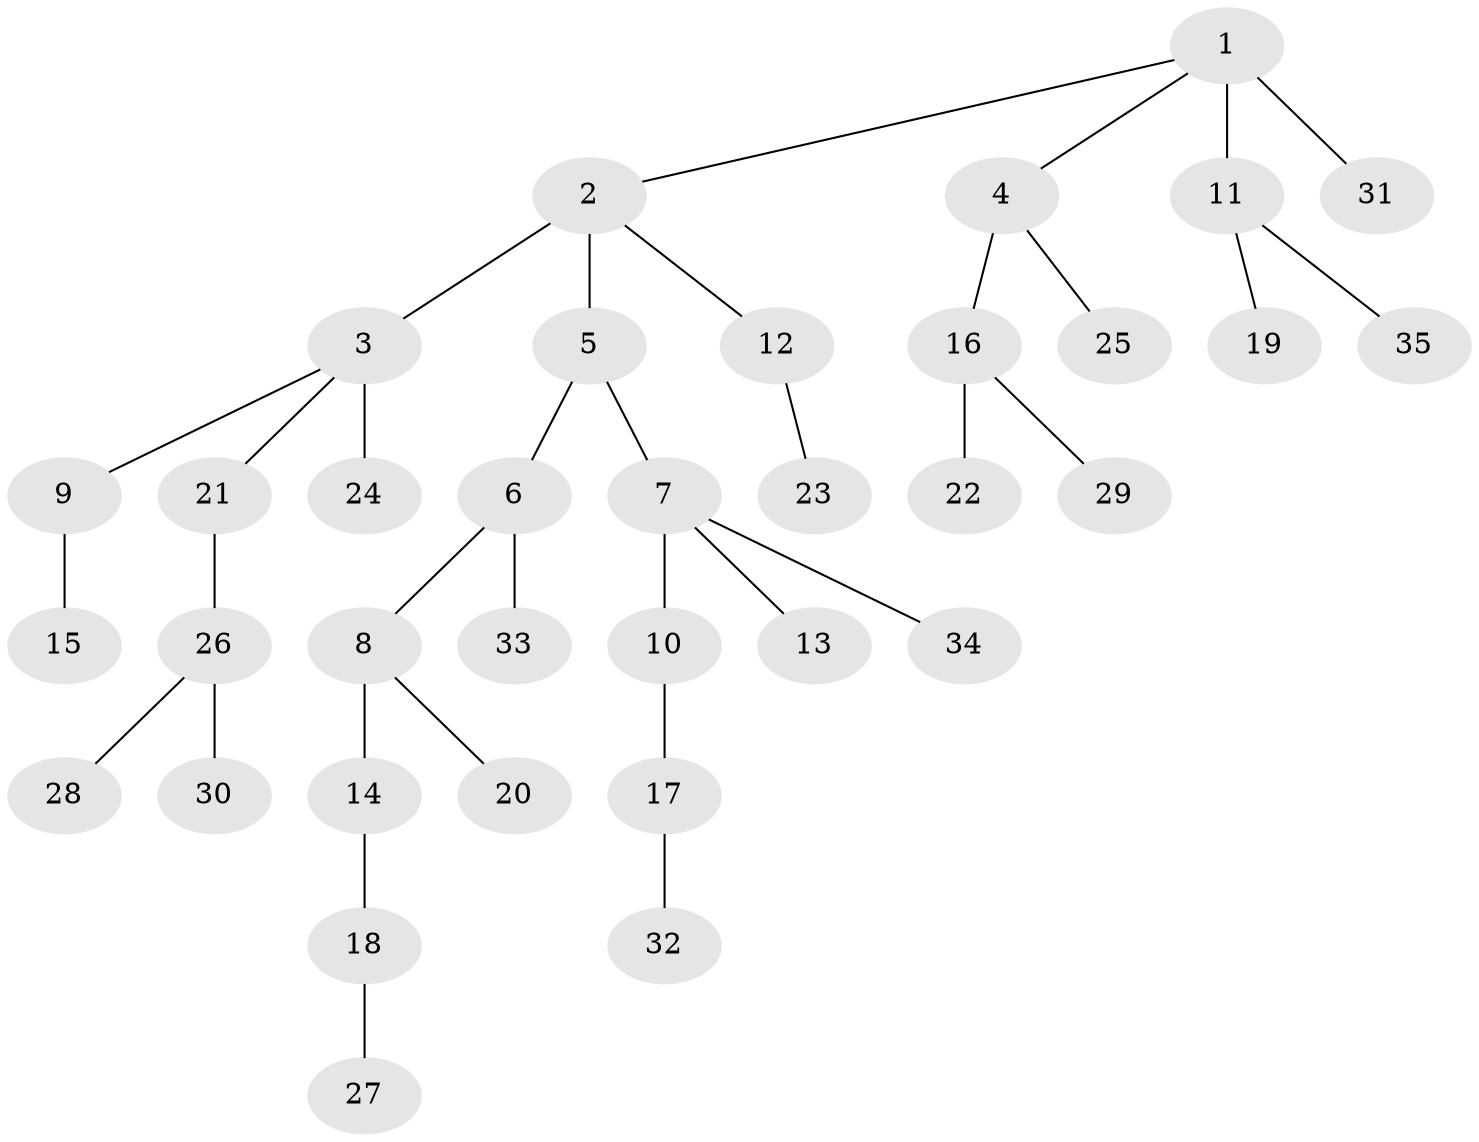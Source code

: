 // original degree distribution, {6: 0.029850746268656716, 4: 0.029850746268656716, 5: 0.014925373134328358, 3: 0.1791044776119403, 2: 0.31343283582089554, 1: 0.43283582089552236}
// Generated by graph-tools (version 1.1) at 2025/36/03/09/25 02:36:29]
// undirected, 35 vertices, 34 edges
graph export_dot {
graph [start="1"]
  node [color=gray90,style=filled];
  1;
  2;
  3;
  4;
  5;
  6;
  7;
  8;
  9;
  10;
  11;
  12;
  13;
  14;
  15;
  16;
  17;
  18;
  19;
  20;
  21;
  22;
  23;
  24;
  25;
  26;
  27;
  28;
  29;
  30;
  31;
  32;
  33;
  34;
  35;
  1 -- 2 [weight=1.0];
  1 -- 4 [weight=1.0];
  1 -- 11 [weight=2.0];
  1 -- 31 [weight=1.0];
  2 -- 3 [weight=2.0];
  2 -- 5 [weight=1.0];
  2 -- 12 [weight=1.0];
  3 -- 9 [weight=1.0];
  3 -- 21 [weight=1.0];
  3 -- 24 [weight=1.0];
  4 -- 16 [weight=2.0];
  4 -- 25 [weight=1.0];
  5 -- 6 [weight=1.0];
  5 -- 7 [weight=1.0];
  6 -- 8 [weight=1.0];
  6 -- 33 [weight=1.0];
  7 -- 10 [weight=1.0];
  7 -- 13 [weight=2.0];
  7 -- 34 [weight=1.0];
  8 -- 14 [weight=1.0];
  8 -- 20 [weight=1.0];
  9 -- 15 [weight=1.0];
  10 -- 17 [weight=1.0];
  11 -- 19 [weight=1.0];
  11 -- 35 [weight=1.0];
  12 -- 23 [weight=1.0];
  14 -- 18 [weight=1.0];
  16 -- 22 [weight=1.0];
  16 -- 29 [weight=1.0];
  17 -- 32 [weight=1.0];
  18 -- 27 [weight=2.0];
  21 -- 26 [weight=1.0];
  26 -- 28 [weight=1.0];
  26 -- 30 [weight=1.0];
}
